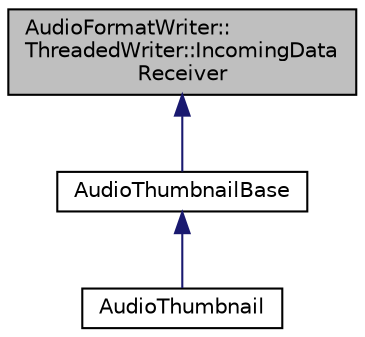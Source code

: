 digraph "AudioFormatWriter::ThreadedWriter::IncomingDataReceiver"
{
  bgcolor="transparent";
  edge [fontname="Helvetica",fontsize="10",labelfontname="Helvetica",labelfontsize="10"];
  node [fontname="Helvetica",fontsize="10",shape=record];
  Node0 [label="AudioFormatWriter::\lThreadedWriter::IncomingData\lReceiver",height=0.2,width=0.4,color="black", fillcolor="grey75", style="filled", fontcolor="black"];
  Node0 -> Node1 [dir="back",color="midnightblue",fontsize="10",style="solid",fontname="Helvetica"];
  Node1 [label="AudioThumbnailBase",height=0.2,width=0.4,color="black",URL="$classAudioThumbnailBase.html",tooltip="Provides a base for classes that can store and draw scaled views of an audio waveform. "];
  Node1 -> Node2 [dir="back",color="midnightblue",fontsize="10",style="solid",fontname="Helvetica"];
  Node2 [label="AudioThumbnail",height=0.2,width=0.4,color="black",URL="$classAudioThumbnail.html",tooltip="Makes it easy to quickly draw scaled views of the waveform shape of an audio file. "];
}
